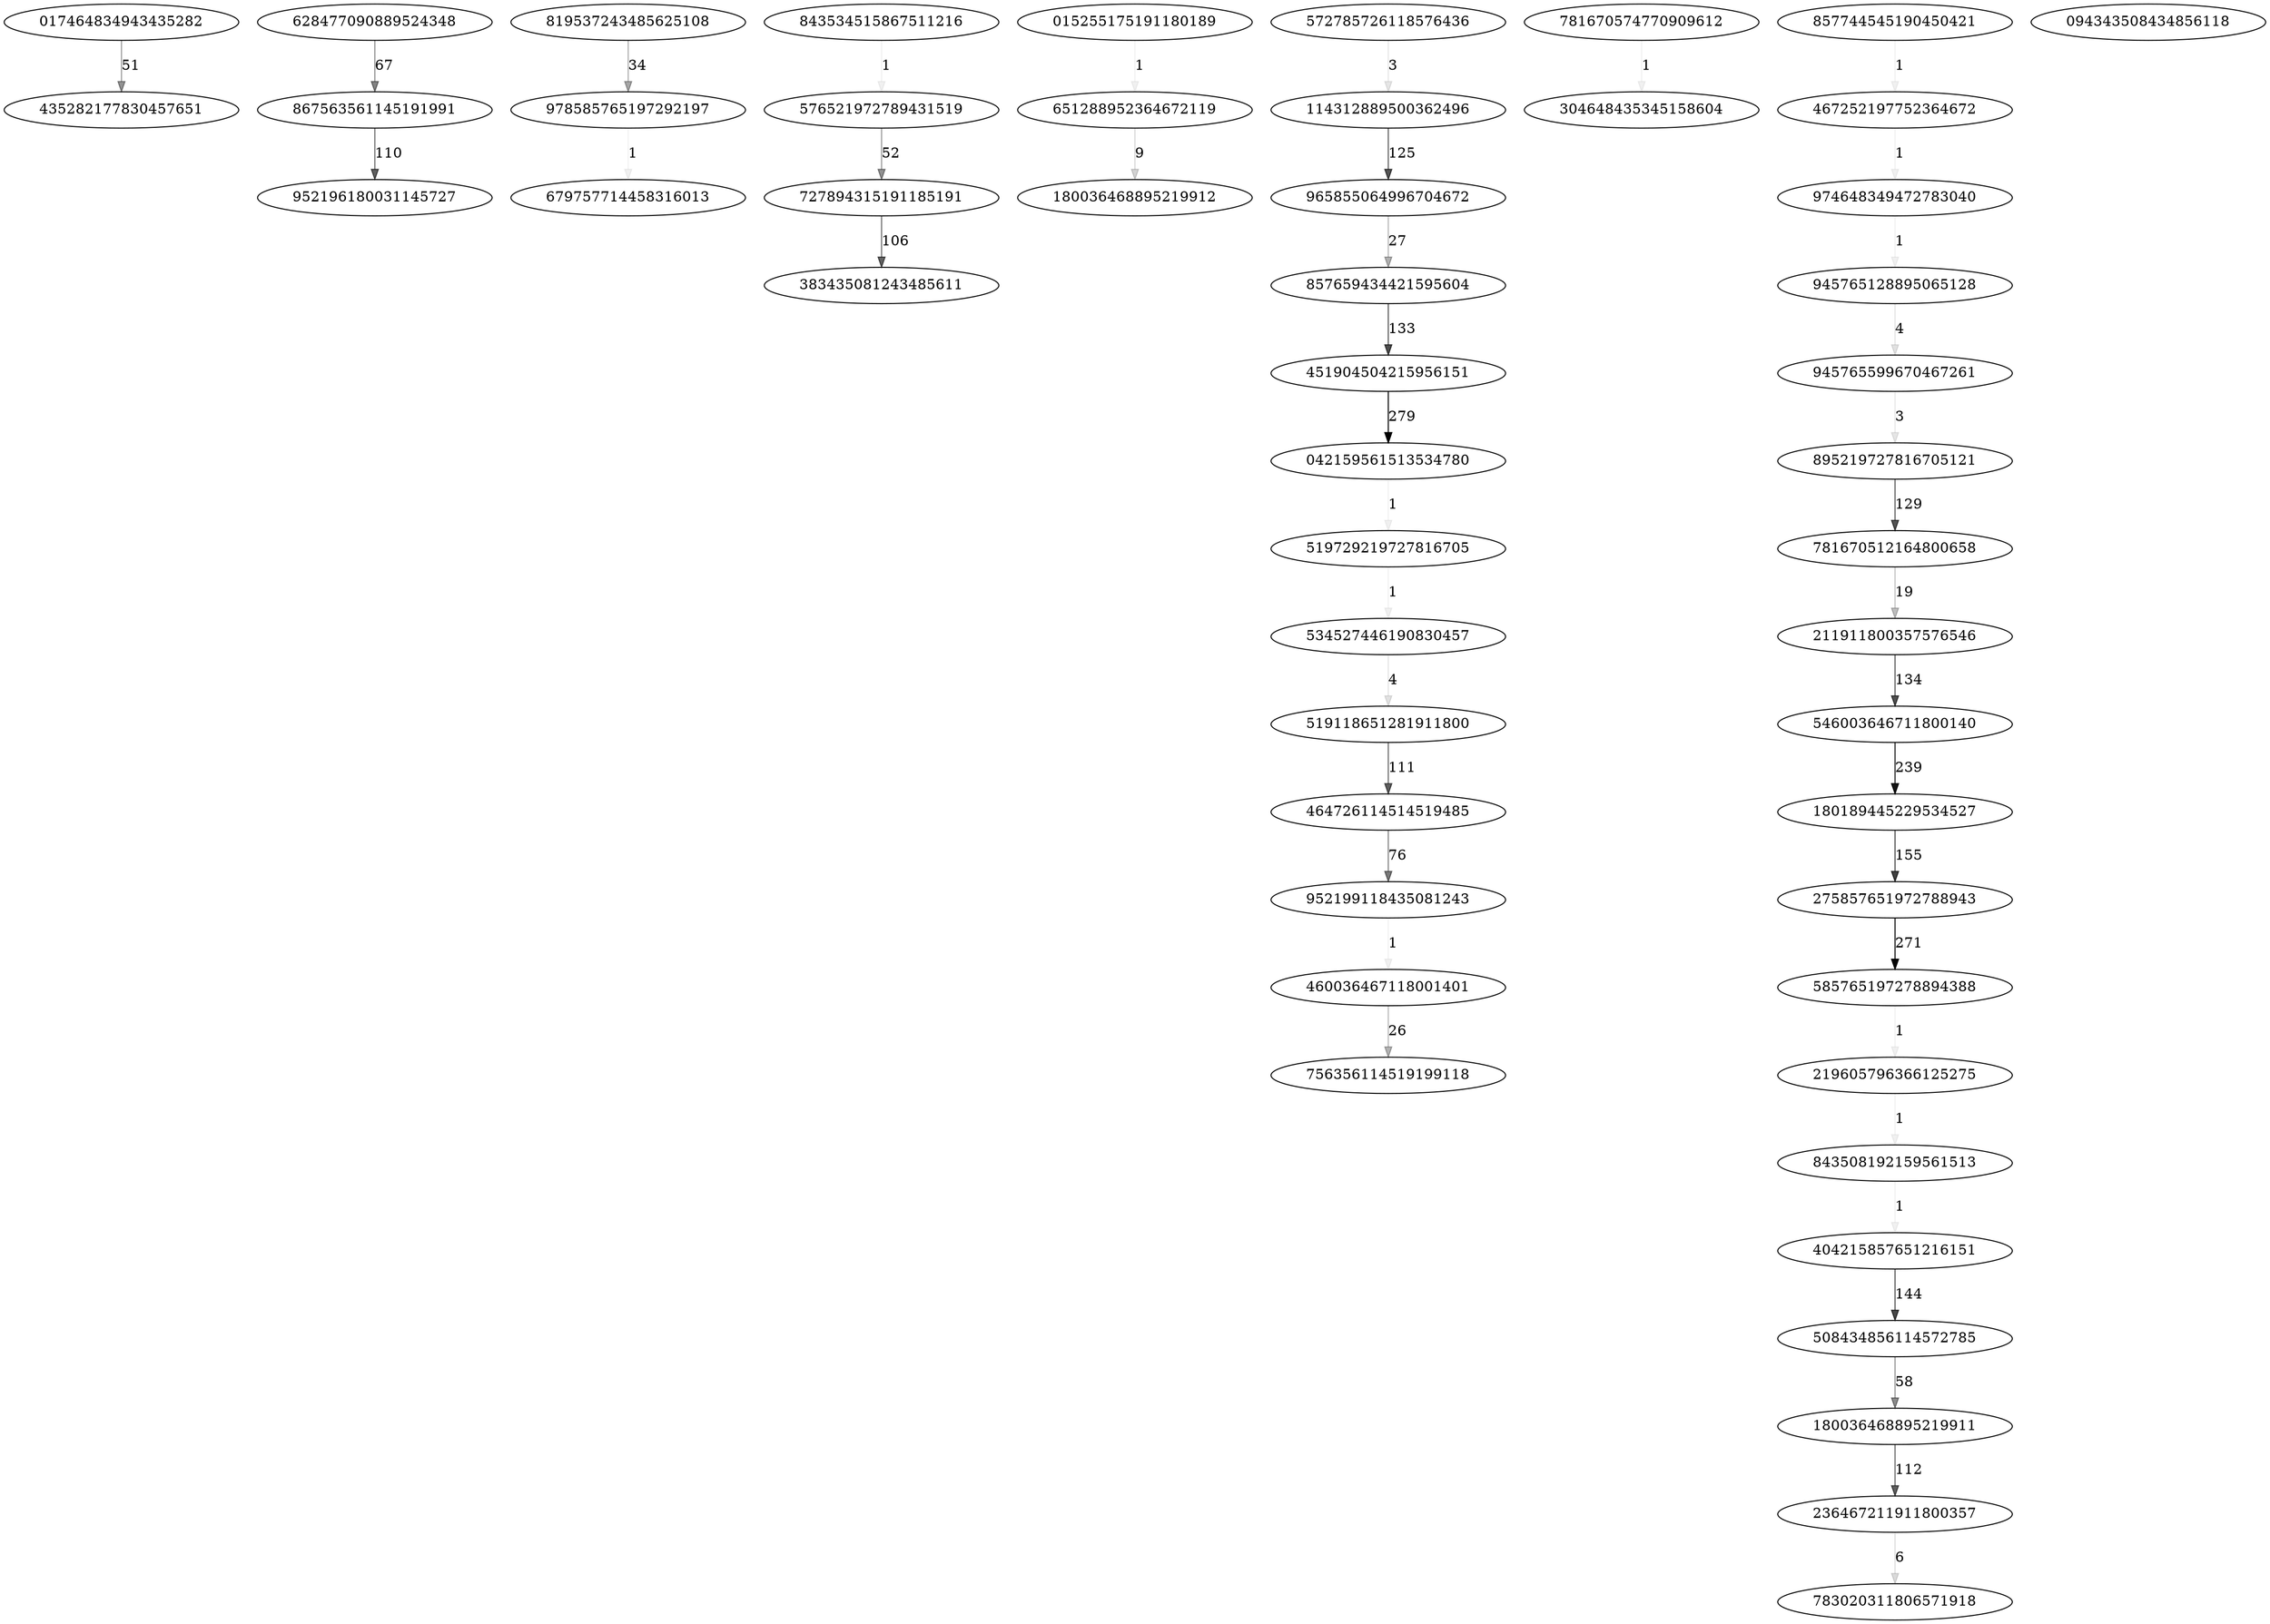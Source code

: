 digraph {
	017464834943435282
	435282177830457651
	867563561145191991
	952196180031145727
	628477090889524348
	819537243485625108
	978585765197292197
	679757714458316013
	576521972789431519
	727894315191185191
	383435081243485611
	843534515867511216
	015255175191180189
	651288952364672119
	180036468895219912
	572785726118576436
	114312889500362496
	965855064996704672
	042159561513534780
	519729219727816705
	451904504215956151
	857659434421595604
	464726114514519485
	952199118435081243
	519118651281911800
	534527446190830457
	460036467118001401
	756356114519199118
	781670574770909612
	304648435345158604
	857744545190450421
	467252197752364672
	974648349472783040
	945765128895065128
	945765599670467261
	895219727816705121
	781670512164800658
	546003646711800140
	180189445229534527
	211911800357576546
	275857651972788943
	585765197278894388
	219605796366125275
	843508192159561513
	508434856114572785
	180036468895219911
	236467211911800357
	404215857651216151
	783020311806571918
	094343508434856118
	017464834943435282 -> 435282177830457651 [label=51 color="#0000006d"]
	867563561145191991 -> 952196180031145727 [label=110 color="#000000a0"]
	628477090889524348 -> 867563561145191991 [label=67 color="#0000007c"]
	819537243485625108 -> 978585765197292197 [label=34 color="#00000059"]
	978585765197292197 -> 679757714458316013 [label=1 color="#000000f"]
	576521972789431519 -> 727894315191185191 [label=52 color="#0000006e"]
	727894315191185191 -> 383435081243485611 [label=106 color="#0000009d"]
	843534515867511216 -> 576521972789431519 [label=1 color="#000000f"]
	015255175191180189 -> 651288952364672119 [label=1 color="#000000f"]
	651288952364672119 -> 180036468895219912 [label=9 color="#0000002d"]
	572785726118576436 -> 114312889500362496 [label=3 color="#0000001a"]
	114312889500362496 -> 965855064996704672 [label=125 color="#000000aa"]
	965855064996704672 -> 857659434421595604 [label=27 color="#0000004f"]
	042159561513534780 -> 519729219727816705 [label=1 color="#000000f"]
	519729219727816705 -> 534527446190830457 [label=1 color="#000000f"]
	451904504215956151 -> 042159561513534780 [label=279 color="#000000ff"]
	857659434421595604 -> 451904504215956151 [label=133 color="#000000b0"]
	464726114514519485 -> 952199118435081243 [label=76 color="#00000085"]
	952199118435081243 -> 460036467118001401 [label=1 color="#000000f"]
	519118651281911800 -> 464726114514519485 [label=111 color="#000000a0"]
	534527446190830457 -> 519118651281911800 [label=4 color="#0000001e"]
	460036467118001401 -> 756356114519199118 [label=26 color="#0000004d"]
	781670574770909612 -> 304648435345158604 [label=1 color="#000000f"]
	857744545190450421 -> 467252197752364672 [label=1 color="#000000f"]
	467252197752364672 -> 974648349472783040 [label=1 color="#000000f"]
	974648349472783040 -> 945765128895065128 [label=1 color="#000000f"]
	945765128895065128 -> 945765599670467261 [label=4 color="#0000001e"]
	945765599670467261 -> 895219727816705121 [label=3 color="#0000001a"]
	895219727816705121 -> 781670512164800658 [label=129 color="#000000ad"]
	781670512164800658 -> 211911800357576546 [label=19 color="#00000042"]
	546003646711800140 -> 180189445229534527 [label=239 color="#000000ec"]
	180189445229534527 -> 275857651972788943 [label=155 color="#000000be"]
	211911800357576546 -> 546003646711800140 [label=134 color="#000000b0"]
	275857651972788943 -> 585765197278894388 [label=271 color="#000000fb"]
	585765197278894388 -> 219605796366125275 [label=1 color="#000000f"]
	219605796366125275 -> 843508192159561513 [label=1 color="#000000f"]
	843508192159561513 -> 404215857651216151 [label=1 color="#000000f"]
	508434856114572785 -> 180036468895219911 [label=58 color="#00000074"]
	180036468895219911 -> 236467211911800357 [label=112 color="#000000a1"]
	236467211911800357 -> 783020311806571918 [label=6 color="#00000025"]
	404215857651216151 -> 508434856114572785 [label=144 color="#000000b7"]
}
